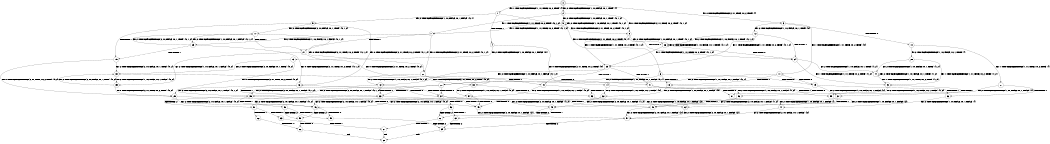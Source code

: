 digraph BCG {
size = "7, 10.5";
center = TRUE;
node [shape = circle];
0 [peripheries = 2];
0 -> 1 [label = "EX !1 !ATOMIC_EXCH_BRANCH (1, +1, TRUE, +0, 2, TRUE) !{}"];
0 -> 2 [label = "EX !2 !ATOMIC_EXCH_BRANCH (1, +0, FALSE, +0, 1, TRUE) !{}"];
0 -> 3 [label = "EX !0 !ATOMIC_EXCH_BRANCH (2, +1, TRUE, +0, 2, TRUE) !{}"];
1 -> 4 [label = "TERMINATE !1"];
1 -> 5 [label = "EX !2 !ATOMIC_EXCH_BRANCH (1, +0, FALSE, +0, 1, FALSE) !{0, 1}"];
1 -> 6 [label = "EX !0 !ATOMIC_EXCH_BRANCH (2, +1, TRUE, +0, 2, TRUE) !{0, 1}"];
2 -> 7 [label = "EX !1 !ATOMIC_EXCH_BRANCH (1, +1, TRUE, +0, 2, TRUE) !{0, 1, 2}"];
2 -> 8 [label = "EX !0 !ATOMIC_EXCH_BRANCH (2, +1, TRUE, +0, 2, TRUE) !{0, 1, 2}"];
2 -> 9 [label = "EX !2 !ATOMIC_EXCH_BRANCH (1, +0, FALSE, +0, 1, TRUE) !{0, 1, 2}"];
3 -> 10 [label = "TERMINATE !0"];
3 -> 11 [label = "EX !1 !ATOMIC_EXCH_BRANCH (1, +1, TRUE, +0, 2, TRUE) !{0}"];
3 -> 12 [label = "EX !2 !ATOMIC_EXCH_BRANCH (1, +0, FALSE, +0, 1, TRUE) !{0}"];
4 -> 13 [label = "EX !2 !ATOMIC_EXCH_BRANCH (1, +0, FALSE, +0, 1, FALSE) !{0}"];
4 -> 14 [label = "EX !0 !ATOMIC_EXCH_BRANCH (2, +1, TRUE, +0, 2, TRUE) !{0}"];
5 -> 15 [label = "TERMINATE !1"];
5 -> 16 [label = "EX !0 !ATOMIC_EXCH_BRANCH (2, +1, TRUE, +0, 2, TRUE) !{0, 1, 2}"];
5 -> 17 [label = "EX !2 !ATOMIC_EXCH_BRANCH (2, +0, FALSE, +0, 1, TRUE) !{0, 1, 2}"];
6 -> 18 [label = "TERMINATE !1"];
6 -> 19 [label = "TERMINATE !0"];
6 -> 20 [label = "EX !2 !ATOMIC_EXCH_BRANCH (1, +0, FALSE, +0, 1, FALSE) !{0, 1}"];
7 -> 21 [label = "TERMINATE !1"];
7 -> 22 [label = "EX !0 !ATOMIC_EXCH_BRANCH (2, +1, TRUE, +0, 2, TRUE) !{0, 1, 2}"];
7 -> 23 [label = "EX !2 !ATOMIC_EXCH_BRANCH (1, +0, FALSE, +0, 1, FALSE) !{0, 1, 2}"];
8 -> 24 [label = "TERMINATE !0"];
8 -> 25 [label = "EX !1 !ATOMIC_EXCH_BRANCH (1, +1, TRUE, +0, 2, TRUE) !{0, 1, 2}"];
8 -> 26 [label = "EX !2 !ATOMIC_EXCH_BRANCH (1, +0, FALSE, +0, 1, TRUE) !{0, 1, 2}"];
9 -> 7 [label = "EX !1 !ATOMIC_EXCH_BRANCH (1, +1, TRUE, +0, 2, TRUE) !{0, 1, 2}"];
9 -> 8 [label = "EX !0 !ATOMIC_EXCH_BRANCH (2, +1, TRUE, +0, 2, TRUE) !{0, 1, 2}"];
9 -> 9 [label = "EX !2 !ATOMIC_EXCH_BRANCH (1, +0, FALSE, +0, 1, TRUE) !{0, 1, 2}"];
10 -> 27 [label = "EX !1 !ATOMIC_EXCH_BRANCH (1, +1, TRUE, +0, 2, TRUE) !{}"];
10 -> 28 [label = "EX !2 !ATOMIC_EXCH_BRANCH (1, +0, FALSE, +0, 1, TRUE) !{}"];
11 -> 18 [label = "TERMINATE !1"];
11 -> 19 [label = "TERMINATE !0"];
11 -> 20 [label = "EX !2 !ATOMIC_EXCH_BRANCH (1, +0, FALSE, +0, 1, FALSE) !{0, 1}"];
12 -> 24 [label = "TERMINATE !0"];
12 -> 25 [label = "EX !1 !ATOMIC_EXCH_BRANCH (1, +1, TRUE, +0, 2, TRUE) !{0, 1, 2}"];
12 -> 26 [label = "EX !2 !ATOMIC_EXCH_BRANCH (1, +0, FALSE, +0, 1, TRUE) !{0, 1, 2}"];
13 -> 29 [label = "EX !0 !ATOMIC_EXCH_BRANCH (2, +1, TRUE, +0, 2, TRUE) !{0, 2}"];
13 -> 30 [label = "EX !2 !ATOMIC_EXCH_BRANCH (2, +0, FALSE, +0, 1, TRUE) !{0, 2}"];
14 -> 31 [label = "TERMINATE !0"];
14 -> 32 [label = "EX !2 !ATOMIC_EXCH_BRANCH (1, +0, FALSE, +0, 1, FALSE) !{0}"];
15 -> 29 [label = "EX !0 !ATOMIC_EXCH_BRANCH (2, +1, TRUE, +0, 2, TRUE) !{0, 2}"];
15 -> 30 [label = "EX !2 !ATOMIC_EXCH_BRANCH (2, +0, FALSE, +0, 1, TRUE) !{0, 2}"];
16 -> 33 [label = "TERMINATE !1"];
16 -> 34 [label = "TERMINATE !0"];
16 -> 35 [label = "EX !2 !ATOMIC_EXCH_BRANCH (2, +0, FALSE, +0, 1, FALSE) !{0, 1, 2}"];
17 -> 21 [label = "TERMINATE !1"];
17 -> 22 [label = "EX !0 !ATOMIC_EXCH_BRANCH (2, +1, TRUE, +0, 2, TRUE) !{0, 1, 2}"];
17 -> 23 [label = "EX !2 !ATOMIC_EXCH_BRANCH (1, +0, FALSE, +0, 1, FALSE) !{0, 1, 2}"];
18 -> 31 [label = "TERMINATE !0"];
18 -> 32 [label = "EX !2 !ATOMIC_EXCH_BRANCH (1, +0, FALSE, +0, 1, FALSE) !{0}"];
19 -> 36 [label = "TERMINATE !1"];
19 -> 37 [label = "EX !2 !ATOMIC_EXCH_BRANCH (1, +0, FALSE, +0, 1, FALSE) !{1}"];
20 -> 33 [label = "TERMINATE !1"];
20 -> 34 [label = "TERMINATE !0"];
20 -> 35 [label = "EX !2 !ATOMIC_EXCH_BRANCH (2, +0, FALSE, +0, 1, FALSE) !{0, 1, 2}"];
21 -> 38 [label = "EX !0 !ATOMIC_EXCH_BRANCH (2, +1, TRUE, +0, 2, TRUE) !{0, 2}"];
21 -> 39 [label = "EX !2 !ATOMIC_EXCH_BRANCH (1, +0, FALSE, +0, 1, FALSE) !{0, 2}"];
22 -> 40 [label = "TERMINATE !1"];
22 -> 41 [label = "TERMINATE !0"];
22 -> 42 [label = "EX !2 !ATOMIC_EXCH_BRANCH (1, +0, FALSE, +0, 1, FALSE) !{0, 1, 2}"];
23 -> 15 [label = "TERMINATE !1"];
23 -> 16 [label = "EX !0 !ATOMIC_EXCH_BRANCH (2, +1, TRUE, +0, 2, TRUE) !{0, 1, 2}"];
23 -> 17 [label = "EX !2 !ATOMIC_EXCH_BRANCH (2, +0, FALSE, +0, 1, TRUE) !{0, 1, 2}"];
24 -> 43 [label = "EX !1 !ATOMIC_EXCH_BRANCH (1, +1, TRUE, +0, 2, TRUE) !{1, 2}"];
24 -> 44 [label = "EX !2 !ATOMIC_EXCH_BRANCH (1, +0, FALSE, +0, 1, TRUE) !{1, 2}"];
25 -> 40 [label = "TERMINATE !1"];
25 -> 41 [label = "TERMINATE !0"];
25 -> 42 [label = "EX !2 !ATOMIC_EXCH_BRANCH (1, +0, FALSE, +0, 1, FALSE) !{0, 1, 2}"];
26 -> 24 [label = "TERMINATE !0"];
26 -> 25 [label = "EX !1 !ATOMIC_EXCH_BRANCH (1, +1, TRUE, +0, 2, TRUE) !{0, 1, 2}"];
26 -> 26 [label = "EX !2 !ATOMIC_EXCH_BRANCH (1, +0, FALSE, +0, 1, TRUE) !{0, 1, 2}"];
27 -> 36 [label = "TERMINATE !1"];
27 -> 37 [label = "EX !2 !ATOMIC_EXCH_BRANCH (1, +0, FALSE, +0, 1, FALSE) !{1}"];
28 -> 43 [label = "EX !1 !ATOMIC_EXCH_BRANCH (1, +1, TRUE, +0, 2, TRUE) !{1, 2}"];
28 -> 44 [label = "EX !2 !ATOMIC_EXCH_BRANCH (1, +0, FALSE, +0, 1, TRUE) !{1, 2}"];
29 -> 45 [label = "TERMINATE !0"];
29 -> 46 [label = "EX !2 !ATOMIC_EXCH_BRANCH (2, +0, FALSE, +0, 1, FALSE) !{0, 2}"];
30 -> 38 [label = "EX !0 !ATOMIC_EXCH_BRANCH (2, +1, TRUE, +0, 2, TRUE) !{0, 2}"];
30 -> 39 [label = "EX !2 !ATOMIC_EXCH_BRANCH (1, +0, FALSE, +0, 1, FALSE) !{0, 2}"];
31 -> 47 [label = "EX !2 !ATOMIC_EXCH_BRANCH (1, +0, FALSE, +0, 1, FALSE) !{}"];
32 -> 45 [label = "TERMINATE !0"];
32 -> 46 [label = "EX !2 !ATOMIC_EXCH_BRANCH (2, +0, FALSE, +0, 1, FALSE) !{0, 2}"];
33 -> 45 [label = "TERMINATE !0"];
33 -> 46 [label = "EX !2 !ATOMIC_EXCH_BRANCH (2, +0, FALSE, +0, 1, FALSE) !{0, 2}"];
34 -> 48 [label = "TERMINATE !1"];
34 -> 49 [label = "EX !2 !ATOMIC_EXCH_BRANCH (2, +0, FALSE, +0, 1, FALSE) !{1, 2}"];
35 -> 50 [label = "TERMINATE !1"];
35 -> 51 [label = "TERMINATE !2"];
35 -> 52 [label = "TERMINATE !0"];
36 -> 47 [label = "EX !2 !ATOMIC_EXCH_BRANCH (1, +0, FALSE, +0, 1, FALSE) !{}"];
37 -> 48 [label = "TERMINATE !1"];
37 -> 49 [label = "EX !2 !ATOMIC_EXCH_BRANCH (2, +0, FALSE, +0, 1, FALSE) !{1, 2}"];
38 -> 53 [label = "TERMINATE !0"];
38 -> 54 [label = "EX !2 !ATOMIC_EXCH_BRANCH (1, +0, FALSE, +0, 1, FALSE) !{0, 2}"];
39 -> 29 [label = "EX !0 !ATOMIC_EXCH_BRANCH (2, +1, TRUE, +0, 2, TRUE) !{0, 2}"];
39 -> 30 [label = "EX !2 !ATOMIC_EXCH_BRANCH (2, +0, FALSE, +0, 1, TRUE) !{0, 2}"];
40 -> 53 [label = "TERMINATE !0"];
40 -> 54 [label = "EX !2 !ATOMIC_EXCH_BRANCH (1, +0, FALSE, +0, 1, FALSE) !{0, 2}"];
41 -> 55 [label = "TERMINATE !1"];
41 -> 56 [label = "EX !2 !ATOMIC_EXCH_BRANCH (1, +0, FALSE, +0, 1, FALSE) !{1, 2}"];
42 -> 33 [label = "TERMINATE !1"];
42 -> 34 [label = "TERMINATE !0"];
42 -> 35 [label = "EX !2 !ATOMIC_EXCH_BRANCH (2, +0, FALSE, +0, 1, FALSE) !{0, 1, 2}"];
43 -> 55 [label = "TERMINATE !1"];
43 -> 56 [label = "EX !2 !ATOMIC_EXCH_BRANCH (1, +0, FALSE, +0, 1, FALSE) !{1, 2}"];
44 -> 43 [label = "EX !1 !ATOMIC_EXCH_BRANCH (1, +1, TRUE, +0, 2, TRUE) !{1, 2}"];
44 -> 44 [label = "EX !2 !ATOMIC_EXCH_BRANCH (1, +0, FALSE, +0, 1, TRUE) !{1, 2}"];
45 -> 57 [label = "EX !2 !ATOMIC_EXCH_BRANCH (2, +0, FALSE, +0, 1, FALSE) !{2}"];
46 -> 58 [label = "TERMINATE !2"];
46 -> 59 [label = "TERMINATE !0"];
47 -> 57 [label = "EX !2 !ATOMIC_EXCH_BRANCH (2, +0, FALSE, +0, 1, FALSE) !{2}"];
48 -> 57 [label = "EX !2 !ATOMIC_EXCH_BRANCH (2, +0, FALSE, +0, 1, FALSE) !{2}"];
49 -> 60 [label = "TERMINATE !1"];
49 -> 61 [label = "TERMINATE !2"];
50 -> 58 [label = "TERMINATE !2"];
50 -> 59 [label = "TERMINATE !0"];
51 -> 62 [label = "TERMINATE !1"];
51 -> 63 [label = "TERMINATE !0"];
52 -> 60 [label = "TERMINATE !1"];
52 -> 61 [label = "TERMINATE !2"];
53 -> 64 [label = "EX !2 !ATOMIC_EXCH_BRANCH (1, +0, FALSE, +0, 1, FALSE) !{2}"];
54 -> 45 [label = "TERMINATE !0"];
54 -> 46 [label = "EX !2 !ATOMIC_EXCH_BRANCH (2, +0, FALSE, +0, 1, FALSE) !{0, 2}"];
55 -> 64 [label = "EX !2 !ATOMIC_EXCH_BRANCH (1, +0, FALSE, +0, 1, FALSE) !{2}"];
56 -> 48 [label = "TERMINATE !1"];
56 -> 49 [label = "EX !2 !ATOMIC_EXCH_BRANCH (2, +0, FALSE, +0, 1, FALSE) !{1, 2}"];
57 -> 65 [label = "TERMINATE !2"];
58 -> 66 [label = "TERMINATE !0"];
59 -> 65 [label = "TERMINATE !2"];
60 -> 65 [label = "TERMINATE !2"];
61 -> 67 [label = "TERMINATE !1"];
62 -> 66 [label = "TERMINATE !0"];
63 -> 67 [label = "TERMINATE !1"];
64 -> 57 [label = "EX !2 !ATOMIC_EXCH_BRANCH (2, +0, FALSE, +0, 1, FALSE) !{2}"];
65 -> 68 [label = "exit"];
66 -> 68 [label = "exit"];
67 -> 68 [label = "exit"];
}
